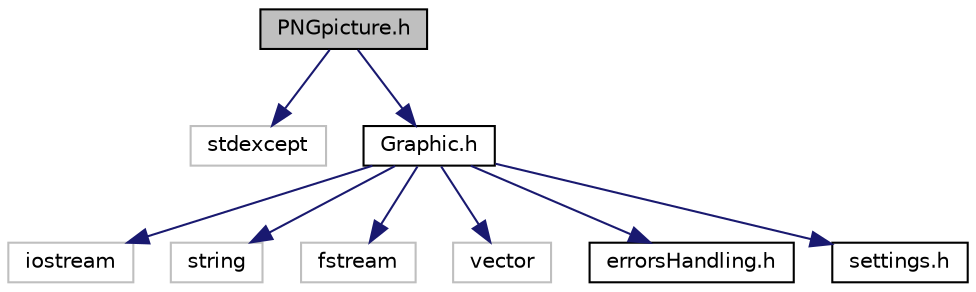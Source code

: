 digraph "PNGpicture.h"
{
 // LATEX_PDF_SIZE
  edge [fontname="Helvetica",fontsize="10",labelfontname="Helvetica",labelfontsize="10"];
  node [fontname="Helvetica",fontsize="10",shape=record];
  Node1 [label="PNGpicture.h",height=0.2,width=0.4,color="black", fillcolor="grey75", style="filled", fontcolor="black",tooltip="Header for .png format and all additional structures."];
  Node1 -> Node2 [color="midnightblue",fontsize="10",style="solid",fontname="Helvetica"];
  Node2 [label="stdexcept",height=0.2,width=0.4,color="grey75", fillcolor="white", style="filled",tooltip=" "];
  Node1 -> Node3 [color="midnightblue",fontsize="10",style="solid",fontname="Helvetica"];
  Node3 [label="Graphic.h",height=0.2,width=0.4,color="black", fillcolor="white", style="filled",URL="$_graphic_8h.html",tooltip="Abstract class for graphic objects."];
  Node3 -> Node4 [color="midnightblue",fontsize="10",style="solid",fontname="Helvetica"];
  Node4 [label="iostream",height=0.2,width=0.4,color="grey75", fillcolor="white", style="filled",tooltip=" "];
  Node3 -> Node5 [color="midnightblue",fontsize="10",style="solid",fontname="Helvetica"];
  Node5 [label="string",height=0.2,width=0.4,color="grey75", fillcolor="white", style="filled",tooltip=" "];
  Node3 -> Node6 [color="midnightblue",fontsize="10",style="solid",fontname="Helvetica"];
  Node6 [label="fstream",height=0.2,width=0.4,color="grey75", fillcolor="white", style="filled",tooltip=" "];
  Node3 -> Node7 [color="midnightblue",fontsize="10",style="solid",fontname="Helvetica"];
  Node7 [label="vector",height=0.2,width=0.4,color="grey75", fillcolor="white", style="filled",tooltip=" "];
  Node3 -> Node8 [color="midnightblue",fontsize="10",style="solid",fontname="Helvetica"];
  Node8 [label="errorsHandling.h",height=0.2,width=0.4,color="black", fillcolor="white", style="filled",URL="$errors_handling_8h.html",tooltip="Exceptions structures."];
  Node3 -> Node9 [color="midnightblue",fontsize="10",style="solid",fontname="Helvetica"];
  Node9 [label="settings.h",height=0.2,width=0.4,color="black", fillcolor="white", style="filled",URL="$settings_8h.html",tooltip="Project main settings."];
}
